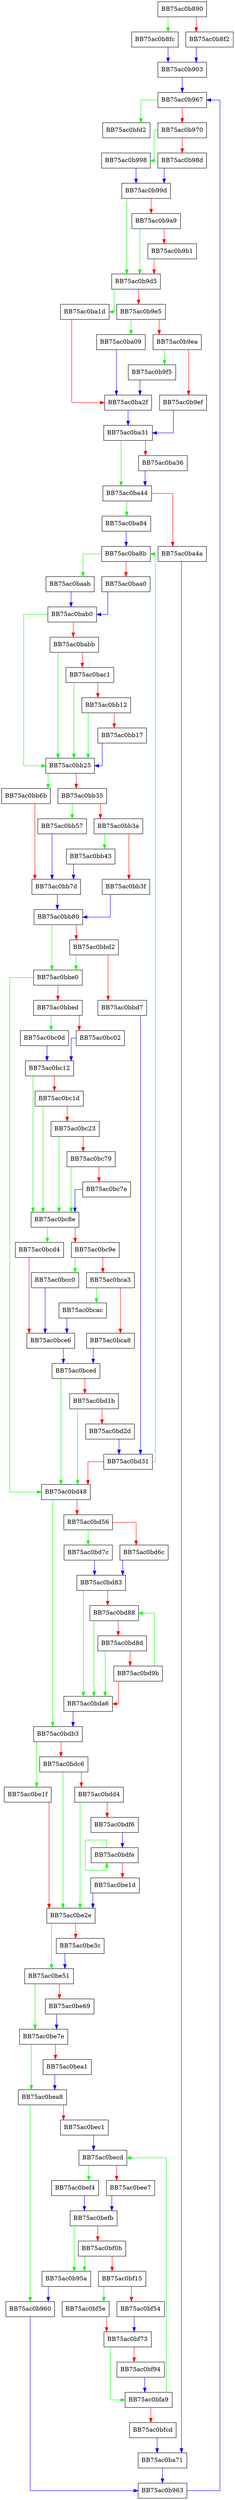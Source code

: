 digraph ZSTD_compressBlock_btlazy2_dictMatchState {
  node [shape="box"];
  graph [splines=ortho];
  BB75ac0b890 -> BB75ac0b8fc [color="green"];
  BB75ac0b890 -> BB75ac0b8f2 [color="red"];
  BB75ac0b8f2 -> BB75ac0b903 [color="blue"];
  BB75ac0b8fc -> BB75ac0b903 [color="blue"];
  BB75ac0b903 -> BB75ac0b967 [color="blue"];
  BB75ac0b95a -> BB75ac0b960 [color="blue"];
  BB75ac0b960 -> BB75ac0b963 [color="blue"];
  BB75ac0b963 -> BB75ac0b967 [color="blue"];
  BB75ac0b967 -> BB75ac0bfd2 [color="green"];
  BB75ac0b967 -> BB75ac0b970 [color="red"];
  BB75ac0b970 -> BB75ac0b998 [color="green"];
  BB75ac0b970 -> BB75ac0b98d [color="red"];
  BB75ac0b98d -> BB75ac0b99d [color="blue"];
  BB75ac0b998 -> BB75ac0b99d [color="blue"];
  BB75ac0b99d -> BB75ac0b9d5 [color="green"];
  BB75ac0b99d -> BB75ac0b9a9 [color="red"];
  BB75ac0b9a9 -> BB75ac0b9d5 [color="green"];
  BB75ac0b9a9 -> BB75ac0b9b1 [color="red"];
  BB75ac0b9b1 -> BB75ac0b9d5 [color="red"];
  BB75ac0b9d5 -> BB75ac0ba1d [color="green"];
  BB75ac0b9d5 -> BB75ac0b9e5 [color="red"];
  BB75ac0b9e5 -> BB75ac0ba09 [color="green"];
  BB75ac0b9e5 -> BB75ac0b9ea [color="red"];
  BB75ac0b9ea -> BB75ac0b9f5 [color="green"];
  BB75ac0b9ea -> BB75ac0b9ef [color="red"];
  BB75ac0b9ef -> BB75ac0ba31 [color="blue"];
  BB75ac0b9f5 -> BB75ac0ba2f [color="blue"];
  BB75ac0ba09 -> BB75ac0ba2f [color="blue"];
  BB75ac0ba1d -> BB75ac0ba2f [color="red"];
  BB75ac0ba2f -> BB75ac0ba31 [color="blue"];
  BB75ac0ba31 -> BB75ac0ba44 [color="green"];
  BB75ac0ba31 -> BB75ac0ba36 [color="red"];
  BB75ac0ba36 -> BB75ac0ba44 [color="blue"];
  BB75ac0ba44 -> BB75ac0ba84 [color="green"];
  BB75ac0ba44 -> BB75ac0ba4a [color="red"];
  BB75ac0ba4a -> BB75ac0ba71 [color="blue"];
  BB75ac0ba71 -> BB75ac0b963 [color="blue"];
  BB75ac0ba84 -> BB75ac0ba8b [color="blue"];
  BB75ac0ba8b -> BB75ac0baab [color="green"];
  BB75ac0ba8b -> BB75ac0baa0 [color="red"];
  BB75ac0baa0 -> BB75ac0bab0 [color="blue"];
  BB75ac0baab -> BB75ac0bab0 [color="blue"];
  BB75ac0bab0 -> BB75ac0bb25 [color="green"];
  BB75ac0bab0 -> BB75ac0babb [color="red"];
  BB75ac0babb -> BB75ac0bb25 [color="green"];
  BB75ac0babb -> BB75ac0bac1 [color="red"];
  BB75ac0bac1 -> BB75ac0bb25 [color="green"];
  BB75ac0bac1 -> BB75ac0bb12 [color="red"];
  BB75ac0bb12 -> BB75ac0bb25 [color="green"];
  BB75ac0bb12 -> BB75ac0bb17 [color="red"];
  BB75ac0bb17 -> BB75ac0bb25 [color="blue"];
  BB75ac0bb25 -> BB75ac0bb6b [color="green"];
  BB75ac0bb25 -> BB75ac0bb35 [color="red"];
  BB75ac0bb35 -> BB75ac0bb57 [color="green"];
  BB75ac0bb35 -> BB75ac0bb3a [color="red"];
  BB75ac0bb3a -> BB75ac0bb43 [color="green"];
  BB75ac0bb3a -> BB75ac0bb3f [color="red"];
  BB75ac0bb3f -> BB75ac0bb80 [color="blue"];
  BB75ac0bb43 -> BB75ac0bb7d [color="blue"];
  BB75ac0bb57 -> BB75ac0bb7d [color="blue"];
  BB75ac0bb6b -> BB75ac0bb7d [color="red"];
  BB75ac0bb7d -> BB75ac0bb80 [color="blue"];
  BB75ac0bb80 -> BB75ac0bbe0 [color="green"];
  BB75ac0bb80 -> BB75ac0bbd2 [color="red"];
  BB75ac0bbd2 -> BB75ac0bbe0 [color="green"];
  BB75ac0bbd2 -> BB75ac0bbd7 [color="red"];
  BB75ac0bbd7 -> BB75ac0bd31 [color="blue"];
  BB75ac0bbe0 -> BB75ac0bd48 [color="green"];
  BB75ac0bbe0 -> BB75ac0bbed [color="red"];
  BB75ac0bbed -> BB75ac0bc0d [color="green"];
  BB75ac0bbed -> BB75ac0bc02 [color="red"];
  BB75ac0bc02 -> BB75ac0bc12 [color="blue"];
  BB75ac0bc0d -> BB75ac0bc12 [color="blue"];
  BB75ac0bc12 -> BB75ac0bc8e [color="green"];
  BB75ac0bc12 -> BB75ac0bc1d [color="red"];
  BB75ac0bc1d -> BB75ac0bc8e [color="green"];
  BB75ac0bc1d -> BB75ac0bc23 [color="red"];
  BB75ac0bc23 -> BB75ac0bc8e [color="green"];
  BB75ac0bc23 -> BB75ac0bc79 [color="red"];
  BB75ac0bc79 -> BB75ac0bc8e [color="green"];
  BB75ac0bc79 -> BB75ac0bc7e [color="red"];
  BB75ac0bc7e -> BB75ac0bc8e [color="blue"];
  BB75ac0bc8e -> BB75ac0bcd4 [color="green"];
  BB75ac0bc8e -> BB75ac0bc9e [color="red"];
  BB75ac0bc9e -> BB75ac0bcc0 [color="green"];
  BB75ac0bc9e -> BB75ac0bca3 [color="red"];
  BB75ac0bca3 -> BB75ac0bcac [color="green"];
  BB75ac0bca3 -> BB75ac0bca8 [color="red"];
  BB75ac0bca8 -> BB75ac0bced [color="blue"];
  BB75ac0bcac -> BB75ac0bce6 [color="blue"];
  BB75ac0bcc0 -> BB75ac0bce6 [color="blue"];
  BB75ac0bcd4 -> BB75ac0bce6 [color="red"];
  BB75ac0bce6 -> BB75ac0bced [color="blue"];
  BB75ac0bced -> BB75ac0bd48 [color="green"];
  BB75ac0bced -> BB75ac0bd1b [color="red"];
  BB75ac0bd1b -> BB75ac0bd48 [color="green"];
  BB75ac0bd1b -> BB75ac0bd2d [color="red"];
  BB75ac0bd2d -> BB75ac0bd31 [color="blue"];
  BB75ac0bd31 -> BB75ac0ba8b [color="green"];
  BB75ac0bd31 -> BB75ac0bd48 [color="red"];
  BB75ac0bd48 -> BB75ac0bdb3 [color="green"];
  BB75ac0bd48 -> BB75ac0bd56 [color="red"];
  BB75ac0bd56 -> BB75ac0bd7c [color="green"];
  BB75ac0bd56 -> BB75ac0bd6c [color="red"];
  BB75ac0bd6c -> BB75ac0bd83 [color="blue"];
  BB75ac0bd7c -> BB75ac0bd83 [color="blue"];
  BB75ac0bd83 -> BB75ac0bda6 [color="green"];
  BB75ac0bd83 -> BB75ac0bd88 [color="red"];
  BB75ac0bd88 -> BB75ac0bda6 [color="green"];
  BB75ac0bd88 -> BB75ac0bd8d [color="red"];
  BB75ac0bd8d -> BB75ac0bda6 [color="green"];
  BB75ac0bd8d -> BB75ac0bd9b [color="red"];
  BB75ac0bd9b -> BB75ac0bd88 [color="green"];
  BB75ac0bd9b -> BB75ac0bda6 [color="red"];
  BB75ac0bda6 -> BB75ac0bdb3 [color="blue"];
  BB75ac0bdb3 -> BB75ac0be1f [color="green"];
  BB75ac0bdb3 -> BB75ac0bdc6 [color="red"];
  BB75ac0bdc6 -> BB75ac0be2e [color="green"];
  BB75ac0bdc6 -> BB75ac0bdd4 [color="red"];
  BB75ac0bdd4 -> BB75ac0be2e [color="green"];
  BB75ac0bdd4 -> BB75ac0bdf6 [color="red"];
  BB75ac0bdf6 -> BB75ac0bdfe [color="blue"];
  BB75ac0bdfe -> BB75ac0bdfe [color="green"];
  BB75ac0bdfe -> BB75ac0be1d [color="red"];
  BB75ac0be1d -> BB75ac0be2e [color="blue"];
  BB75ac0be1f -> BB75ac0be2e [color="red"];
  BB75ac0be2e -> BB75ac0be51 [color="green"];
  BB75ac0be2e -> BB75ac0be3c [color="red"];
  BB75ac0be3c -> BB75ac0be51 [color="blue"];
  BB75ac0be51 -> BB75ac0be7e [color="green"];
  BB75ac0be51 -> BB75ac0be69 [color="red"];
  BB75ac0be69 -> BB75ac0be7e [color="blue"];
  BB75ac0be7e -> BB75ac0bea8 [color="green"];
  BB75ac0be7e -> BB75ac0bea1 [color="red"];
  BB75ac0bea1 -> BB75ac0bea8 [color="blue"];
  BB75ac0bea8 -> BB75ac0b960 [color="green"];
  BB75ac0bea8 -> BB75ac0bec1 [color="red"];
  BB75ac0bec1 -> BB75ac0becd [color="blue"];
  BB75ac0becd -> BB75ac0bef4 [color="green"];
  BB75ac0becd -> BB75ac0bee7 [color="red"];
  BB75ac0bee7 -> BB75ac0befb [color="blue"];
  BB75ac0bef4 -> BB75ac0befb [color="blue"];
  BB75ac0befb -> BB75ac0b95a [color="green"];
  BB75ac0befb -> BB75ac0bf0b [color="red"];
  BB75ac0bf0b -> BB75ac0b95a [color="green"];
  BB75ac0bf0b -> BB75ac0bf15 [color="red"];
  BB75ac0bf15 -> BB75ac0bf5e [color="green"];
  BB75ac0bf15 -> BB75ac0bf54 [color="red"];
  BB75ac0bf54 -> BB75ac0bf73 [color="blue"];
  BB75ac0bf5e -> BB75ac0bf73 [color="red"];
  BB75ac0bf73 -> BB75ac0bfa9 [color="green"];
  BB75ac0bf73 -> BB75ac0bf94 [color="red"];
  BB75ac0bf94 -> BB75ac0bfa9 [color="blue"];
  BB75ac0bfa9 -> BB75ac0becd [color="green"];
  BB75ac0bfa9 -> BB75ac0bfcd [color="red"];
  BB75ac0bfcd -> BB75ac0ba71 [color="blue"];
}
